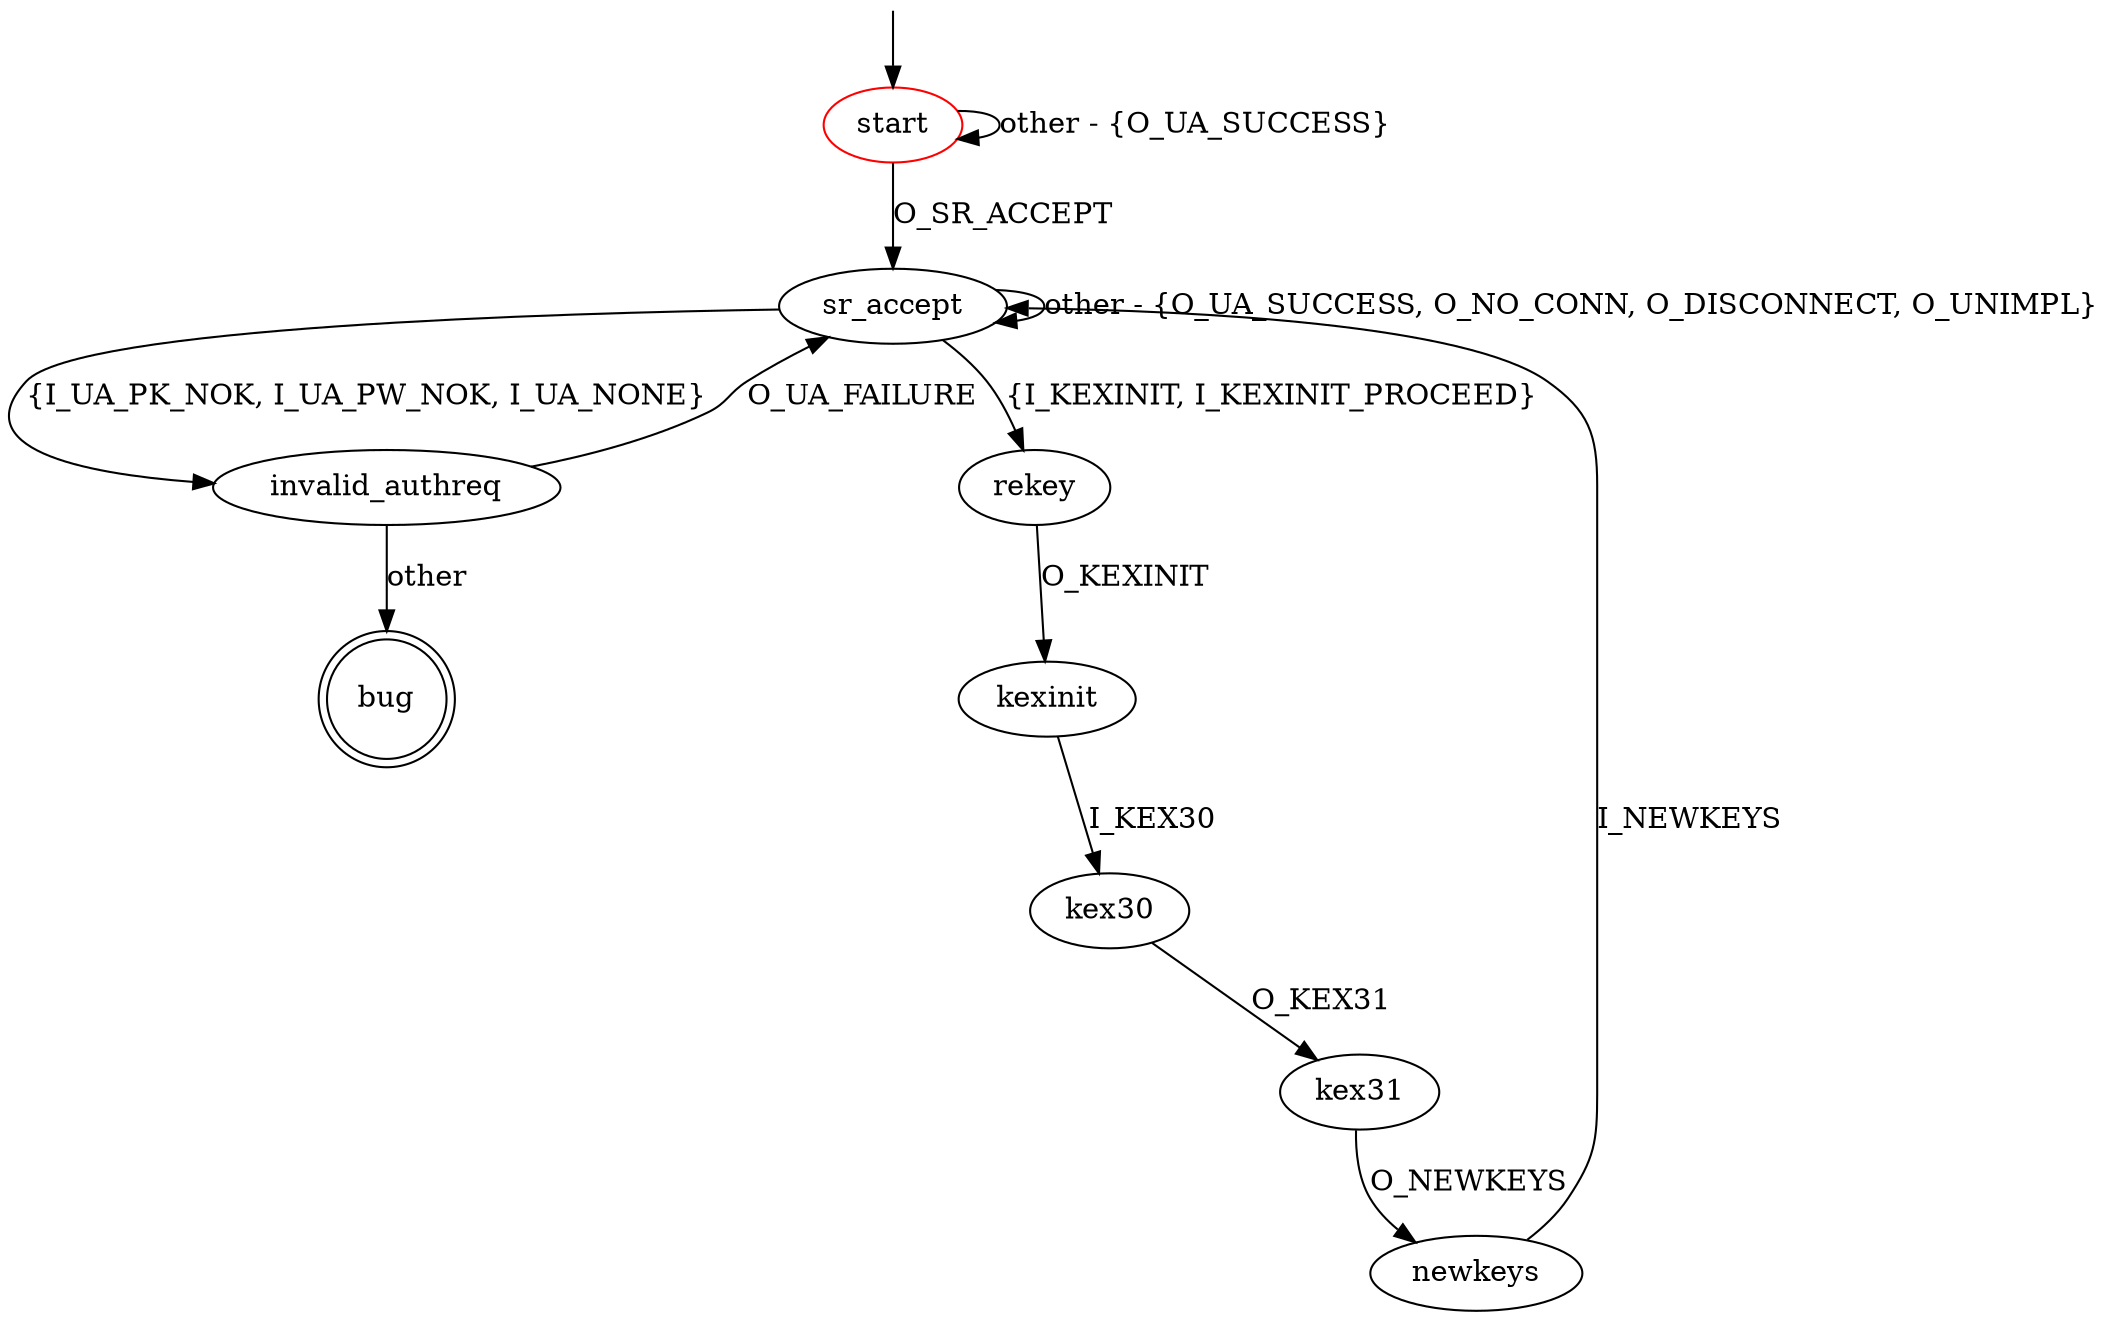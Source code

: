 digraph G {
label=""
start [color="red"]
bug [shape="doublecircle"]

start -> sr_accept [label="O_SR_ACCEPT"]
start -> start [label="other - {O_UA_SUCCESS}"]
sr_accept -> invalid_authreq [label="{I_UA_PK_NOK, I_UA_PW_NOK, I_UA_NONE}"]
sr_accept -> sr_accept [label="other - {O_UA_SUCCESS, O_NO_CONN, O_DISCONNECT, O_UNIMPL}"]

sr_accept -> rekey [label="{I_KEXINIT, I_KEXINIT_PROCEED}"]
invalid_authreq -> sr_accept [label="O_UA_FAILURE"]
invalid_authreq -> bug [label="other"]

rekey -> kexinit [label="O_KEXINIT"]
kexinit -> kex30 [label="I_KEX30"]
kex30 -> kex31 [label="O_KEX31"]
kex31 -> newkeys [label="O_NEWKEYS"]
newkeys -> sr_accept [label="I_NEWKEYS"]

__start0 [label="" shape="none" width="0" height="0"];
__start0 -> start;
}
